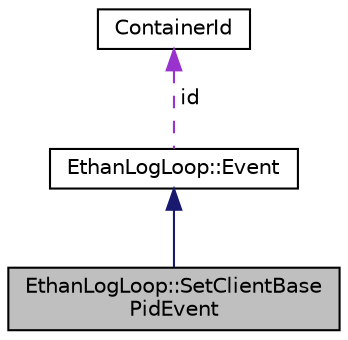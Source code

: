 digraph "EthanLogLoop::SetClientBasePidEvent"
{
 // LATEX_PDF_SIZE
  edge [fontname="Helvetica",fontsize="10",labelfontname="Helvetica",labelfontsize="10"];
  node [fontname="Helvetica",fontsize="10",shape=record];
  Node1 [label="EthanLogLoop::SetClientBase\lPidEvent",height=0.2,width=0.4,color="black", fillcolor="grey75", style="filled", fontcolor="black",tooltip=" "];
  Node2 -> Node1 [dir="back",color="midnightblue",fontsize="10",style="solid",fontname="Helvetica"];
  Node2 [label="EthanLogLoop::Event",height=0.2,width=0.4,color="black", fillcolor="white", style="filled",URL="$structEthanLogLoop_1_1Event.html",tooltip=" "];
  Node3 -> Node2 [dir="back",color="darkorchid3",fontsize="10",style="dashed",label=" id" ,fontname="Helvetica"];
  Node3 [label="ContainerId",height=0.2,width=0.4,color="black", fillcolor="white", style="filled",URL="$classContainerId.html",tooltip="A wrapper around a std::string, used to add some type definition to to an id and also to sanity check..."];
}
